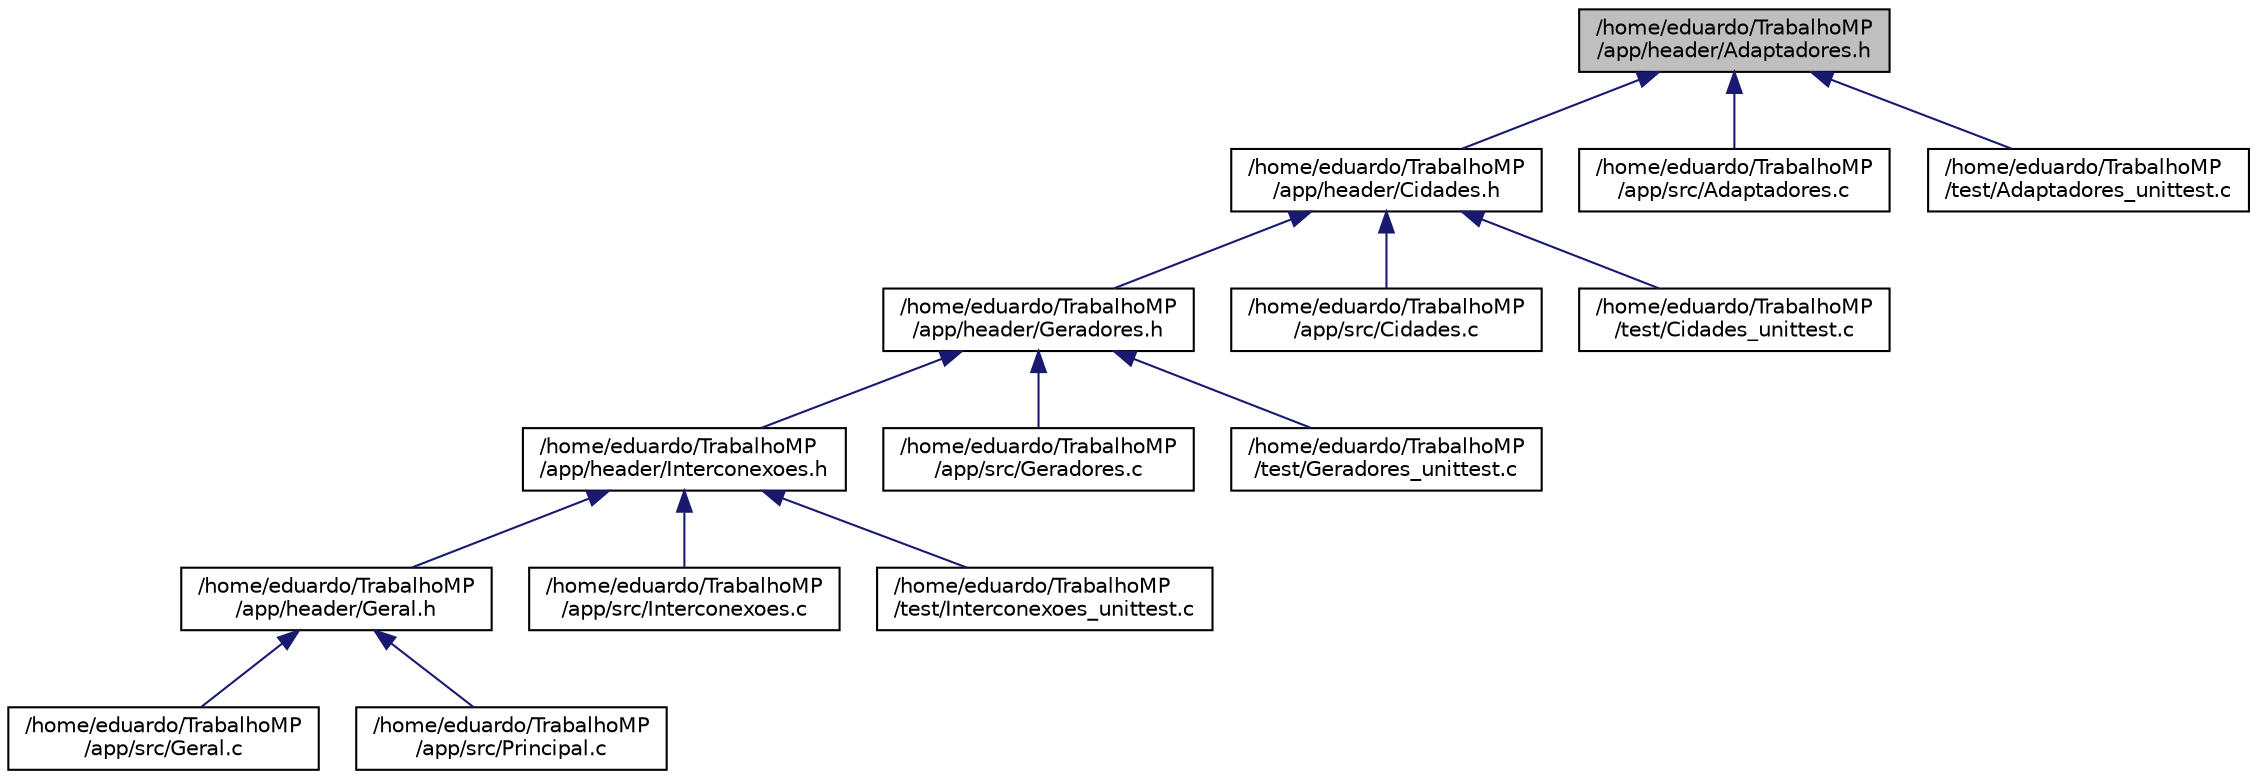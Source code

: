 digraph "/home/eduardo/TrabalhoMP/app/header/Adaptadores.h"
{
  edge [fontname="Helvetica",fontsize="10",labelfontname="Helvetica",labelfontsize="10"];
  node [fontname="Helvetica",fontsize="10",shape=record];
  Node1 [label="/home/eduardo/TrabalhoMP\l/app/header/Adaptadores.h",height=0.2,width=0.4,color="black", fillcolor="grey75", style="filled" fontcolor="black"];
  Node1 -> Node2 [dir="back",color="midnightblue",fontsize="10",style="solid"];
  Node2 [label="/home/eduardo/TrabalhoMP\l/app/header/Cidades.h",height=0.2,width=0.4,color="black", fillcolor="white", style="filled",URL="$_cidades_8h.html"];
  Node2 -> Node3 [dir="back",color="midnightblue",fontsize="10",style="solid"];
  Node3 [label="/home/eduardo/TrabalhoMP\l/app/header/Geradores.h",height=0.2,width=0.4,color="black", fillcolor="white", style="filled",URL="$_geradores_8h.html"];
  Node3 -> Node4 [dir="back",color="midnightblue",fontsize="10",style="solid"];
  Node4 [label="/home/eduardo/TrabalhoMP\l/app/header/Interconexoes.h",height=0.2,width=0.4,color="black", fillcolor="white", style="filled",URL="$_interconexoes_8h.html"];
  Node4 -> Node5 [dir="back",color="midnightblue",fontsize="10",style="solid"];
  Node5 [label="/home/eduardo/TrabalhoMP\l/app/header/Geral.h",height=0.2,width=0.4,color="black", fillcolor="white", style="filled",URL="$_geral_8h.html"];
  Node5 -> Node6 [dir="back",color="midnightblue",fontsize="10",style="solid"];
  Node6 [label="/home/eduardo/TrabalhoMP\l/app/src/Geral.c",height=0.2,width=0.4,color="black", fillcolor="white", style="filled",URL="$_geral_8c.html"];
  Node5 -> Node7 [dir="back",color="midnightblue",fontsize="10",style="solid"];
  Node7 [label="/home/eduardo/TrabalhoMP\l/app/src/Principal.c",height=0.2,width=0.4,color="black", fillcolor="white", style="filled",URL="$_principal_8c.html"];
  Node4 -> Node8 [dir="back",color="midnightblue",fontsize="10",style="solid"];
  Node8 [label="/home/eduardo/TrabalhoMP\l/app/src/Interconexoes.c",height=0.2,width=0.4,color="black", fillcolor="white", style="filled",URL="$_interconexoes_8c.html"];
  Node4 -> Node9 [dir="back",color="midnightblue",fontsize="10",style="solid"];
  Node9 [label="/home/eduardo/TrabalhoMP\l/test/Interconexoes_unittest.c",height=0.2,width=0.4,color="black", fillcolor="white", style="filled",URL="$_interconexoes__unittest_8c.html"];
  Node3 -> Node10 [dir="back",color="midnightblue",fontsize="10",style="solid"];
  Node10 [label="/home/eduardo/TrabalhoMP\l/app/src/Geradores.c",height=0.2,width=0.4,color="black", fillcolor="white", style="filled",URL="$_geradores_8c.html"];
  Node3 -> Node11 [dir="back",color="midnightblue",fontsize="10",style="solid"];
  Node11 [label="/home/eduardo/TrabalhoMP\l/test/Geradores_unittest.c",height=0.2,width=0.4,color="black", fillcolor="white", style="filled",URL="$_geradores__unittest_8c.html"];
  Node2 -> Node12 [dir="back",color="midnightblue",fontsize="10",style="solid"];
  Node12 [label="/home/eduardo/TrabalhoMP\l/app/src/Cidades.c",height=0.2,width=0.4,color="black", fillcolor="white", style="filled",URL="$_cidades_8c.html"];
  Node2 -> Node13 [dir="back",color="midnightblue",fontsize="10",style="solid"];
  Node13 [label="/home/eduardo/TrabalhoMP\l/test/Cidades_unittest.c",height=0.2,width=0.4,color="black", fillcolor="white", style="filled",URL="$_cidades__unittest_8c.html"];
  Node1 -> Node14 [dir="back",color="midnightblue",fontsize="10",style="solid"];
  Node14 [label="/home/eduardo/TrabalhoMP\l/app/src/Adaptadores.c",height=0.2,width=0.4,color="black", fillcolor="white", style="filled",URL="$_adaptadores_8c.html"];
  Node1 -> Node15 [dir="back",color="midnightblue",fontsize="10",style="solid"];
  Node15 [label="/home/eduardo/TrabalhoMP\l/test/Adaptadores_unittest.c",height=0.2,width=0.4,color="black", fillcolor="white", style="filled",URL="$_adaptadores__unittest_8c.html"];
}
